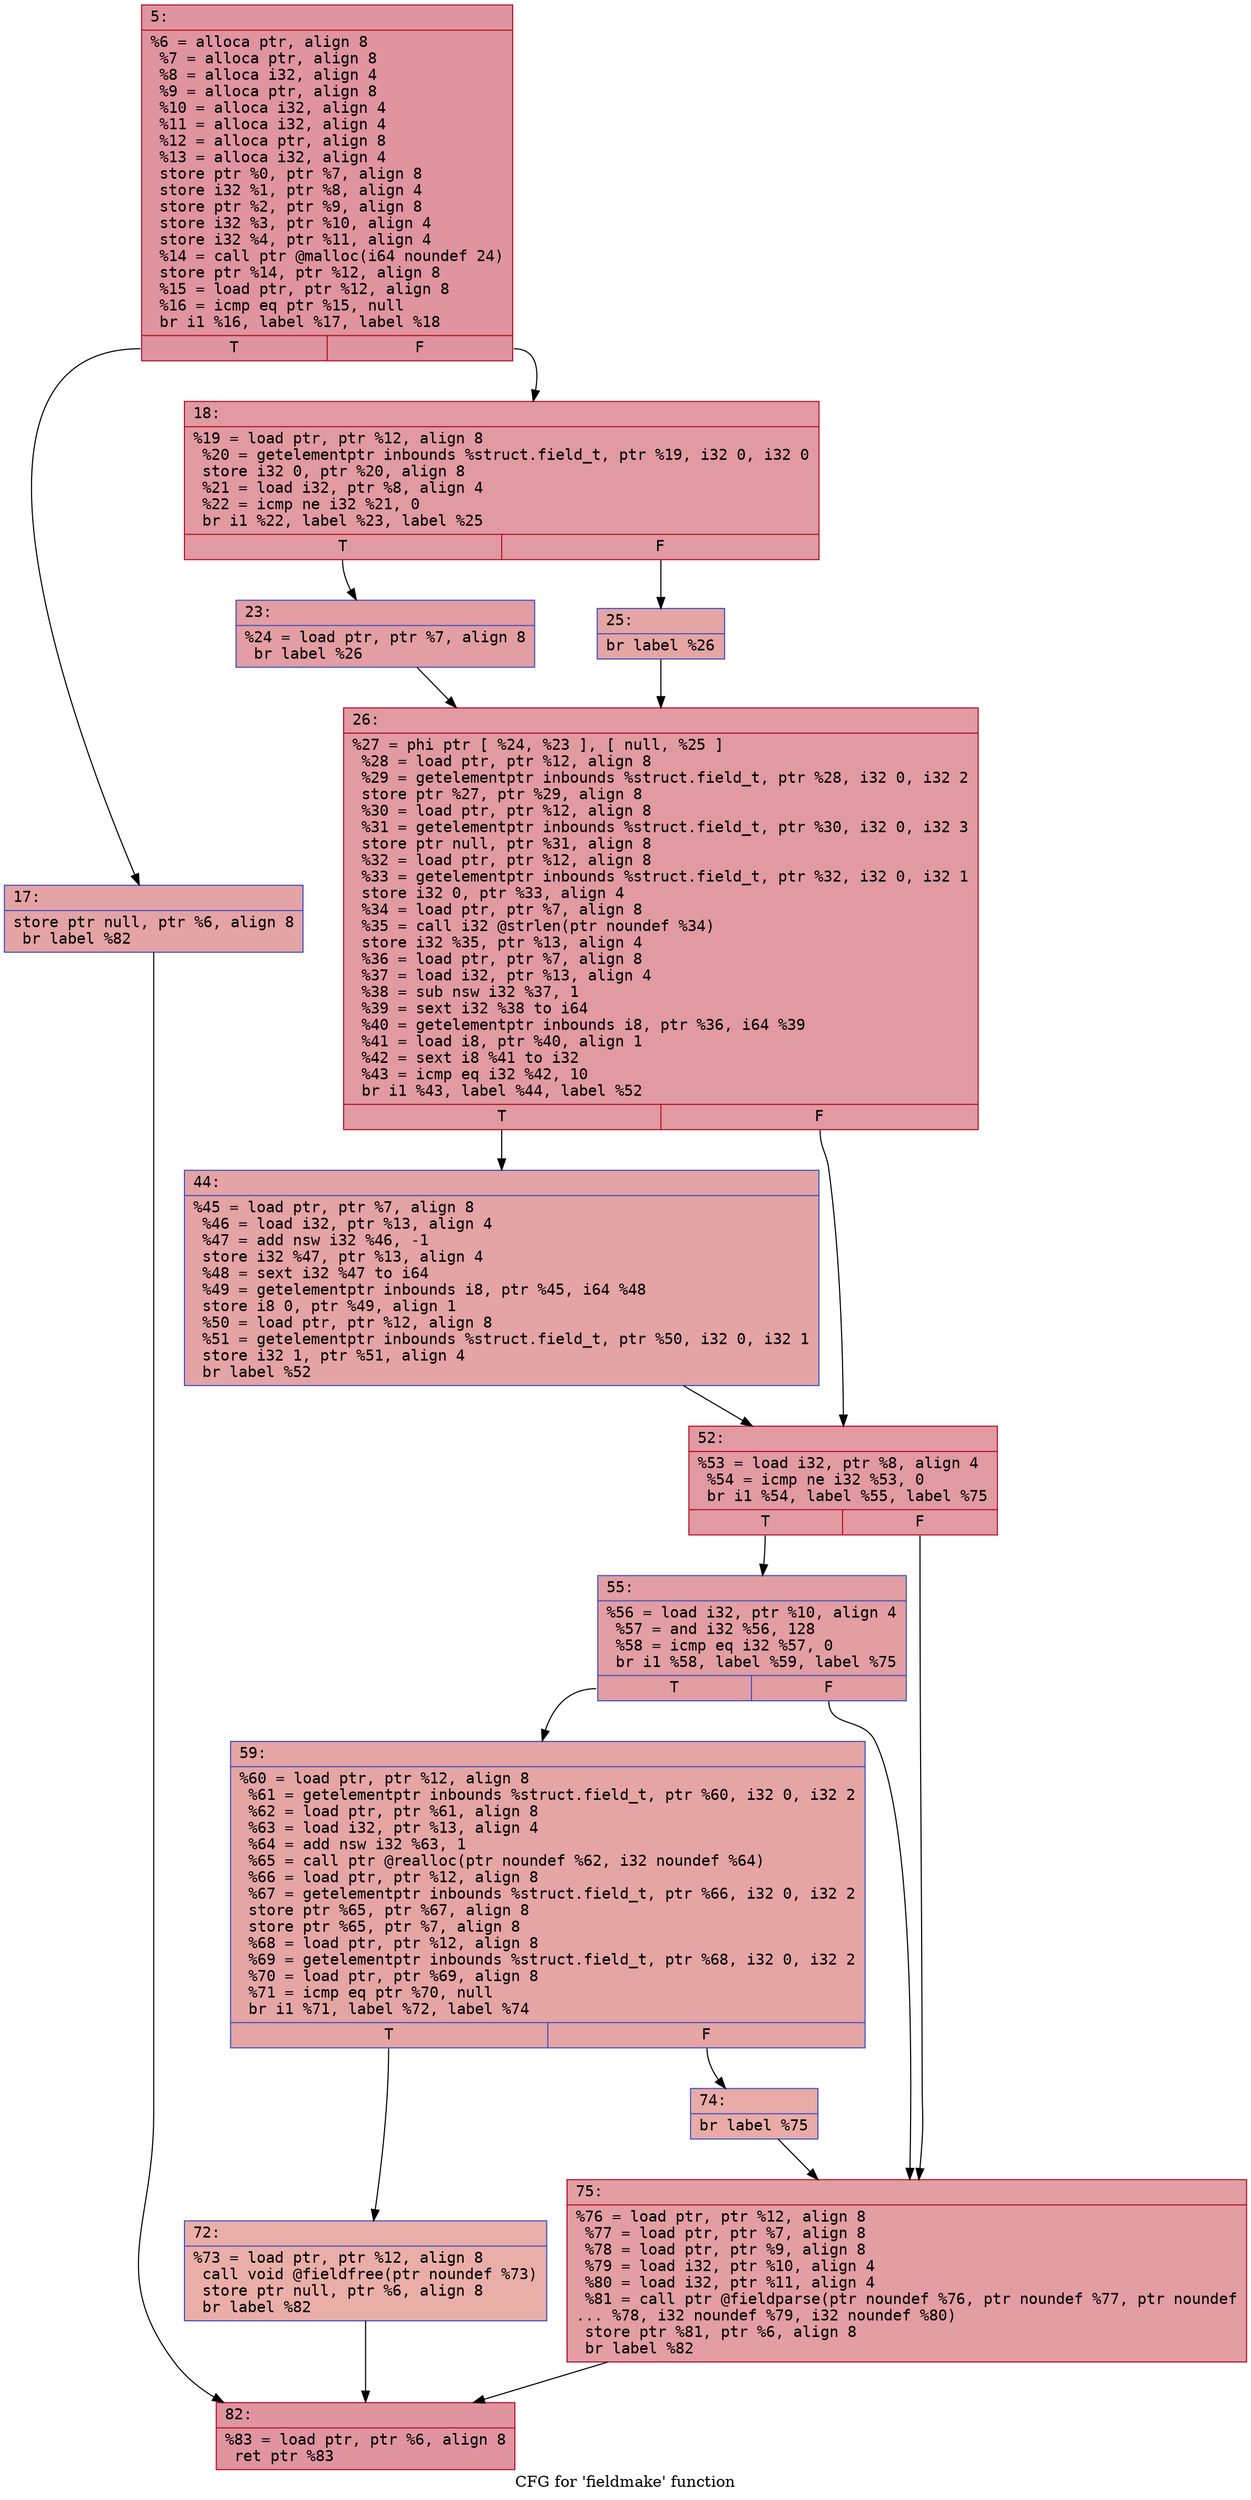 digraph "CFG for 'fieldmake' function" {
	label="CFG for 'fieldmake' function";

	Node0x600003d19cc0 [shape=record,color="#b70d28ff", style=filled, fillcolor="#b70d2870" fontname="Courier",label="{5:\l|  %6 = alloca ptr, align 8\l  %7 = alloca ptr, align 8\l  %8 = alloca i32, align 4\l  %9 = alloca ptr, align 8\l  %10 = alloca i32, align 4\l  %11 = alloca i32, align 4\l  %12 = alloca ptr, align 8\l  %13 = alloca i32, align 4\l  store ptr %0, ptr %7, align 8\l  store i32 %1, ptr %8, align 4\l  store ptr %2, ptr %9, align 8\l  store i32 %3, ptr %10, align 4\l  store i32 %4, ptr %11, align 4\l  %14 = call ptr @malloc(i64 noundef 24)\l  store ptr %14, ptr %12, align 8\l  %15 = load ptr, ptr %12, align 8\l  %16 = icmp eq ptr %15, null\l  br i1 %16, label %17, label %18\l|{<s0>T|<s1>F}}"];
	Node0x600003d19cc0:s0 -> Node0x600003d19d10[tooltip="5 -> 17\nProbability 37.50%" ];
	Node0x600003d19cc0:s1 -> Node0x600003d19d60[tooltip="5 -> 18\nProbability 62.50%" ];
	Node0x600003d19d10 [shape=record,color="#3d50c3ff", style=filled, fillcolor="#c32e3170" fontname="Courier",label="{17:\l|  store ptr null, ptr %6, align 8\l  br label %82\l}"];
	Node0x600003d19d10 -> Node0x600003d1a0d0[tooltip="17 -> 82\nProbability 100.00%" ];
	Node0x600003d19d60 [shape=record,color="#b70d28ff", style=filled, fillcolor="#bb1b2c70" fontname="Courier",label="{18:\l|  %19 = load ptr, ptr %12, align 8\l  %20 = getelementptr inbounds %struct.field_t, ptr %19, i32 0, i32 0\l  store i32 0, ptr %20, align 8\l  %21 = load i32, ptr %8, align 4\l  %22 = icmp ne i32 %21, 0\l  br i1 %22, label %23, label %25\l|{<s0>T|<s1>F}}"];
	Node0x600003d19d60:s0 -> Node0x600003d19db0[tooltip="18 -> 23\nProbability 62.50%" ];
	Node0x600003d19d60:s1 -> Node0x600003d19e00[tooltip="18 -> 25\nProbability 37.50%" ];
	Node0x600003d19db0 [shape=record,color="#3d50c3ff", style=filled, fillcolor="#be242e70" fontname="Courier",label="{23:\l|  %24 = load ptr, ptr %7, align 8\l  br label %26\l}"];
	Node0x600003d19db0 -> Node0x600003d19e50[tooltip="23 -> 26\nProbability 100.00%" ];
	Node0x600003d19e00 [shape=record,color="#3d50c3ff", style=filled, fillcolor="#c5333470" fontname="Courier",label="{25:\l|  br label %26\l}"];
	Node0x600003d19e00 -> Node0x600003d19e50[tooltip="25 -> 26\nProbability 100.00%" ];
	Node0x600003d19e50 [shape=record,color="#b70d28ff", style=filled, fillcolor="#bb1b2c70" fontname="Courier",label="{26:\l|  %27 = phi ptr [ %24, %23 ], [ null, %25 ]\l  %28 = load ptr, ptr %12, align 8\l  %29 = getelementptr inbounds %struct.field_t, ptr %28, i32 0, i32 2\l  store ptr %27, ptr %29, align 8\l  %30 = load ptr, ptr %12, align 8\l  %31 = getelementptr inbounds %struct.field_t, ptr %30, i32 0, i32 3\l  store ptr null, ptr %31, align 8\l  %32 = load ptr, ptr %12, align 8\l  %33 = getelementptr inbounds %struct.field_t, ptr %32, i32 0, i32 1\l  store i32 0, ptr %33, align 4\l  %34 = load ptr, ptr %7, align 8\l  %35 = call i32 @strlen(ptr noundef %34)\l  store i32 %35, ptr %13, align 4\l  %36 = load ptr, ptr %7, align 8\l  %37 = load i32, ptr %13, align 4\l  %38 = sub nsw i32 %37, 1\l  %39 = sext i32 %38 to i64\l  %40 = getelementptr inbounds i8, ptr %36, i64 %39\l  %41 = load i8, ptr %40, align 1\l  %42 = sext i8 %41 to i32\l  %43 = icmp eq i32 %42, 10\l  br i1 %43, label %44, label %52\l|{<s0>T|<s1>F}}"];
	Node0x600003d19e50:s0 -> Node0x600003d19ea0[tooltip="26 -> 44\nProbability 50.00%" ];
	Node0x600003d19e50:s1 -> Node0x600003d19ef0[tooltip="26 -> 52\nProbability 50.00%" ];
	Node0x600003d19ea0 [shape=record,color="#3d50c3ff", style=filled, fillcolor="#c32e3170" fontname="Courier",label="{44:\l|  %45 = load ptr, ptr %7, align 8\l  %46 = load i32, ptr %13, align 4\l  %47 = add nsw i32 %46, -1\l  store i32 %47, ptr %13, align 4\l  %48 = sext i32 %47 to i64\l  %49 = getelementptr inbounds i8, ptr %45, i64 %48\l  store i8 0, ptr %49, align 1\l  %50 = load ptr, ptr %12, align 8\l  %51 = getelementptr inbounds %struct.field_t, ptr %50, i32 0, i32 1\l  store i32 1, ptr %51, align 4\l  br label %52\l}"];
	Node0x600003d19ea0 -> Node0x600003d19ef0[tooltip="44 -> 52\nProbability 100.00%" ];
	Node0x600003d19ef0 [shape=record,color="#b70d28ff", style=filled, fillcolor="#bb1b2c70" fontname="Courier",label="{52:\l|  %53 = load i32, ptr %8, align 4\l  %54 = icmp ne i32 %53, 0\l  br i1 %54, label %55, label %75\l|{<s0>T|<s1>F}}"];
	Node0x600003d19ef0:s0 -> Node0x600003d19f40[tooltip="52 -> 55\nProbability 62.50%" ];
	Node0x600003d19ef0:s1 -> Node0x600003d1a080[tooltip="52 -> 75\nProbability 37.50%" ];
	Node0x600003d19f40 [shape=record,color="#3d50c3ff", style=filled, fillcolor="#be242e70" fontname="Courier",label="{55:\l|  %56 = load i32, ptr %10, align 4\l  %57 = and i32 %56, 128\l  %58 = icmp eq i32 %57, 0\l  br i1 %58, label %59, label %75\l|{<s0>T|<s1>F}}"];
	Node0x600003d19f40:s0 -> Node0x600003d19f90[tooltip="55 -> 59\nProbability 50.00%" ];
	Node0x600003d19f40:s1 -> Node0x600003d1a080[tooltip="55 -> 75\nProbability 50.00%" ];
	Node0x600003d19f90 [shape=record,color="#3d50c3ff", style=filled, fillcolor="#c5333470" fontname="Courier",label="{59:\l|  %60 = load ptr, ptr %12, align 8\l  %61 = getelementptr inbounds %struct.field_t, ptr %60, i32 0, i32 2\l  %62 = load ptr, ptr %61, align 8\l  %63 = load i32, ptr %13, align 4\l  %64 = add nsw i32 %63, 1\l  %65 = call ptr @realloc(ptr noundef %62, i32 noundef %64)\l  %66 = load ptr, ptr %12, align 8\l  %67 = getelementptr inbounds %struct.field_t, ptr %66, i32 0, i32 2\l  store ptr %65, ptr %67, align 8\l  store ptr %65, ptr %7, align 8\l  %68 = load ptr, ptr %12, align 8\l  %69 = getelementptr inbounds %struct.field_t, ptr %68, i32 0, i32 2\l  %70 = load ptr, ptr %69, align 8\l  %71 = icmp eq ptr %70, null\l  br i1 %71, label %72, label %74\l|{<s0>T|<s1>F}}"];
	Node0x600003d19f90:s0 -> Node0x600003d19fe0[tooltip="59 -> 72\nProbability 37.50%" ];
	Node0x600003d19f90:s1 -> Node0x600003d1a030[tooltip="59 -> 74\nProbability 62.50%" ];
	Node0x600003d19fe0 [shape=record,color="#3d50c3ff", style=filled, fillcolor="#d0473d70" fontname="Courier",label="{72:\l|  %73 = load ptr, ptr %12, align 8\l  call void @fieldfree(ptr noundef %73)\l  store ptr null, ptr %6, align 8\l  br label %82\l}"];
	Node0x600003d19fe0 -> Node0x600003d1a0d0[tooltip="72 -> 82\nProbability 100.00%" ];
	Node0x600003d1a030 [shape=record,color="#3d50c3ff", style=filled, fillcolor="#cc403a70" fontname="Courier",label="{74:\l|  br label %75\l}"];
	Node0x600003d1a030 -> Node0x600003d1a080[tooltip="74 -> 75\nProbability 100.00%" ];
	Node0x600003d1a080 [shape=record,color="#b70d28ff", style=filled, fillcolor="#be242e70" fontname="Courier",label="{75:\l|  %76 = load ptr, ptr %12, align 8\l  %77 = load ptr, ptr %7, align 8\l  %78 = load ptr, ptr %9, align 8\l  %79 = load i32, ptr %10, align 4\l  %80 = load i32, ptr %11, align 4\l  %81 = call ptr @fieldparse(ptr noundef %76, ptr noundef %77, ptr noundef\l... %78, i32 noundef %79, i32 noundef %80)\l  store ptr %81, ptr %6, align 8\l  br label %82\l}"];
	Node0x600003d1a080 -> Node0x600003d1a0d0[tooltip="75 -> 82\nProbability 100.00%" ];
	Node0x600003d1a0d0 [shape=record,color="#b70d28ff", style=filled, fillcolor="#b70d2870" fontname="Courier",label="{82:\l|  %83 = load ptr, ptr %6, align 8\l  ret ptr %83\l}"];
}
